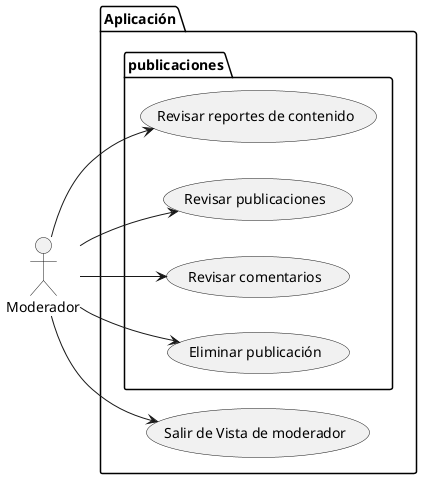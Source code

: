 @startuml
left to right direction
actor Moderador

package Aplicación{

    package publicaciones{
        usecase "Revisar reportes de contenido" as UC4
        usecase "Revisar publicaciones" as UC1
        usecase "Revisar comentarios" as UC6
        usecase "Eliminar publicación" as UC2
    }
usecase "Salir de Vista de moderador" as UC7
}

Moderador --> UC1
Moderador --> UC2
Moderador --> UC4
Moderador --> UC6
Moderador --> UC7

@enduml
